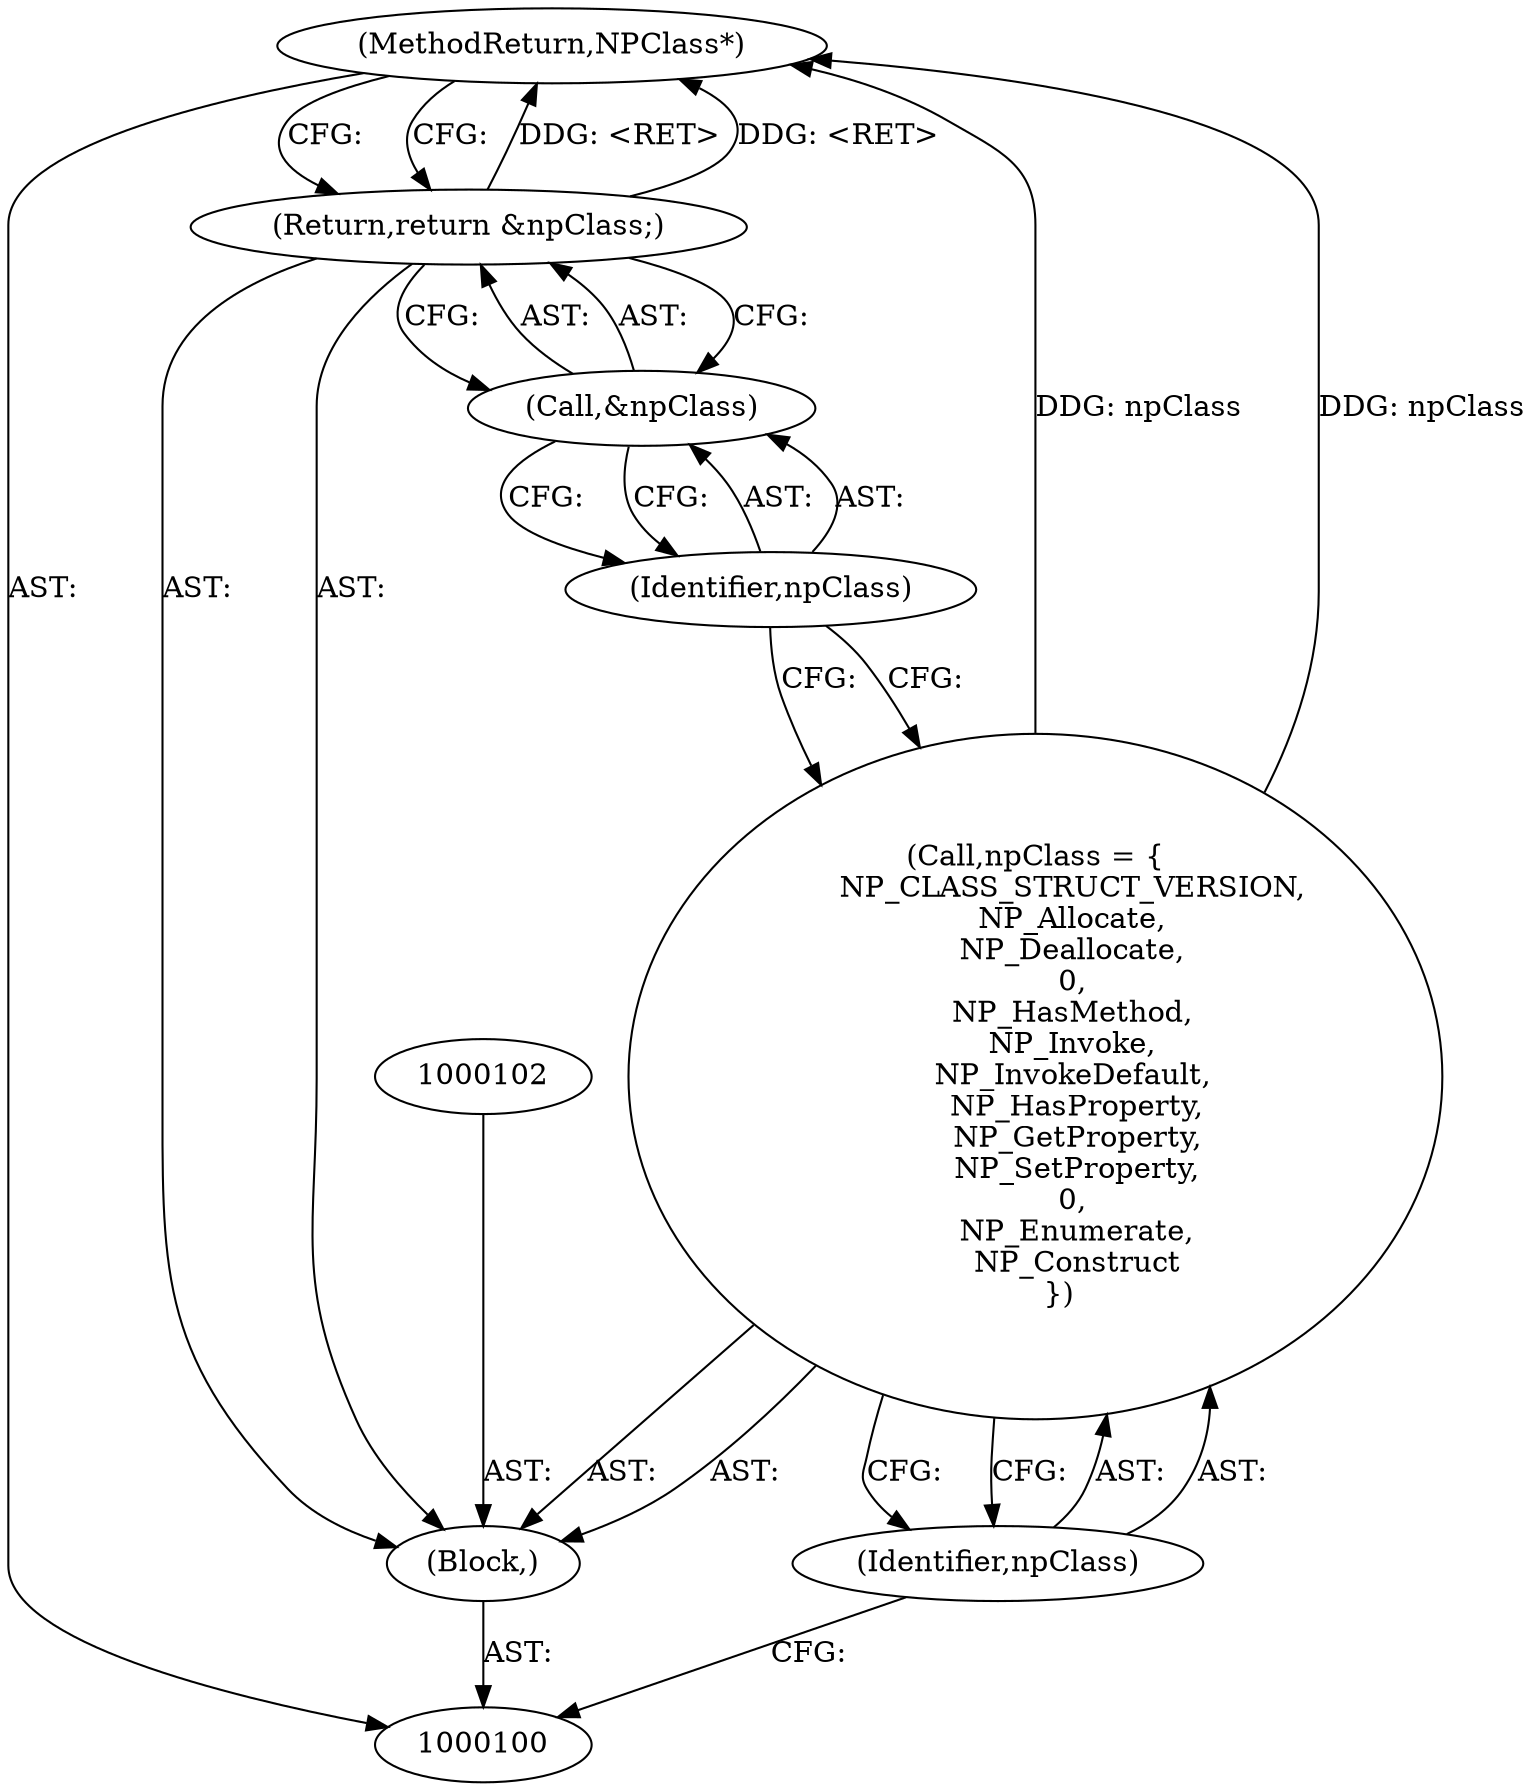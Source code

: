 digraph "1_Chrome_93dd81929416a0170935e6eeac03d10aed60df18" {
"1000108" [label="(MethodReturn,NPClass*)"];
"1000106" [label="(Call,&npClass)"];
"1000107" [label="(Identifier,npClass)"];
"1000105" [label="(Return,return &npClass;)"];
"1000101" [label="(Block,)"];
"1000103" [label="(Call,npClass = {\n        NP_CLASS_STRUCT_VERSION,\n        NP_Allocate,\n        NP_Deallocate,\n        0,\n        NP_HasMethod,\n        NP_Invoke,\n        NP_InvokeDefault,\n         NP_HasProperty,\n         NP_GetProperty,\n         NP_SetProperty,\n        0,\n         NP_Enumerate,\n         NP_Construct\n     })"];
"1000104" [label="(Identifier,npClass)"];
"1000108" -> "1000100"  [label="AST: "];
"1000108" -> "1000105"  [label="CFG: "];
"1000103" -> "1000108"  [label="DDG: npClass"];
"1000105" -> "1000108"  [label="DDG: <RET>"];
"1000106" -> "1000105"  [label="AST: "];
"1000106" -> "1000107"  [label="CFG: "];
"1000107" -> "1000106"  [label="AST: "];
"1000105" -> "1000106"  [label="CFG: "];
"1000107" -> "1000106"  [label="AST: "];
"1000107" -> "1000103"  [label="CFG: "];
"1000106" -> "1000107"  [label="CFG: "];
"1000105" -> "1000101"  [label="AST: "];
"1000105" -> "1000106"  [label="CFG: "];
"1000106" -> "1000105"  [label="AST: "];
"1000108" -> "1000105"  [label="CFG: "];
"1000105" -> "1000108"  [label="DDG: <RET>"];
"1000101" -> "1000100"  [label="AST: "];
"1000102" -> "1000101"  [label="AST: "];
"1000103" -> "1000101"  [label="AST: "];
"1000105" -> "1000101"  [label="AST: "];
"1000103" -> "1000101"  [label="AST: "];
"1000103" -> "1000104"  [label="CFG: "];
"1000104" -> "1000103"  [label="AST: "];
"1000107" -> "1000103"  [label="CFG: "];
"1000103" -> "1000108"  [label="DDG: npClass"];
"1000104" -> "1000103"  [label="AST: "];
"1000104" -> "1000100"  [label="CFG: "];
"1000103" -> "1000104"  [label="CFG: "];
}
